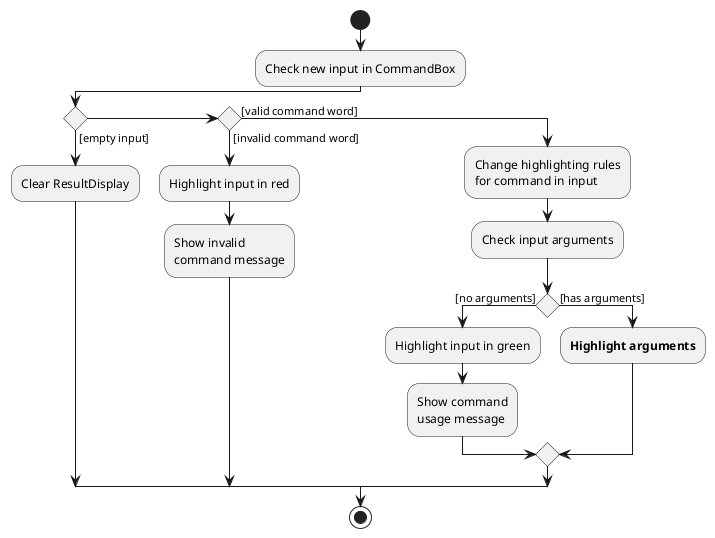 @startuml
start
:Check new input in CommandBox;

if () then ([empty input])
    :Clear ResultDisplay;

else if () then ([invalid command word])
    :Highlight input in red;
    :Show invalid
    command message;

else ([valid command word])
    :Change highlighting rules
    for command in input;

    :Check input arguments;

    if () then ([no arguments])
        :Highlight input in green;
        :Show command
        usage message;
    else ([has arguments])
        :<b>Highlight arguments</b>;
    endif
endif
stop
@enduml

@startuml
start
:Check arguments;

if () then ([trailing whitespace])
    :Clear highlighting;
    :Count number of
    trailing whitespaces
    in arguments;
    if () then ([one whitespace])
    else ([many whitespaces])
        :Show command
        usage message;
    endif
'    stop

else if () then ([no need preamble])
    :Remove preamble;

    :Check if removed
    preamble is blank;

    if () then ([blank preamble])
        :<b>Highlight invalid</b>
        <b>arguments</b>;
    else ([invalid preamble])
        :Highlight input in red;
        :Show command
        usage message;
'        stop
    endif
else ([needs preamble])
    :<b>Highlight invalid</b>
    <b>arguments</b>;
endif
stop
@enduml


@startuml
start

:Check each prefix;

while () is ([has next prefix])

:Check next prefix;

if () then ([wrong prefix])
    :Highlight input in red;
    :Show command
    usage message;
    stop
else if () then ([invalid prefix value])
    :Highlight input in red;
    :Show prefix
    usage message;
    stop
else ([valid prefix value])
    :Highlight input in green;
    :Show prefix
    usage message;
endif
endwhile([no more prefixes])
stop
@enduml
